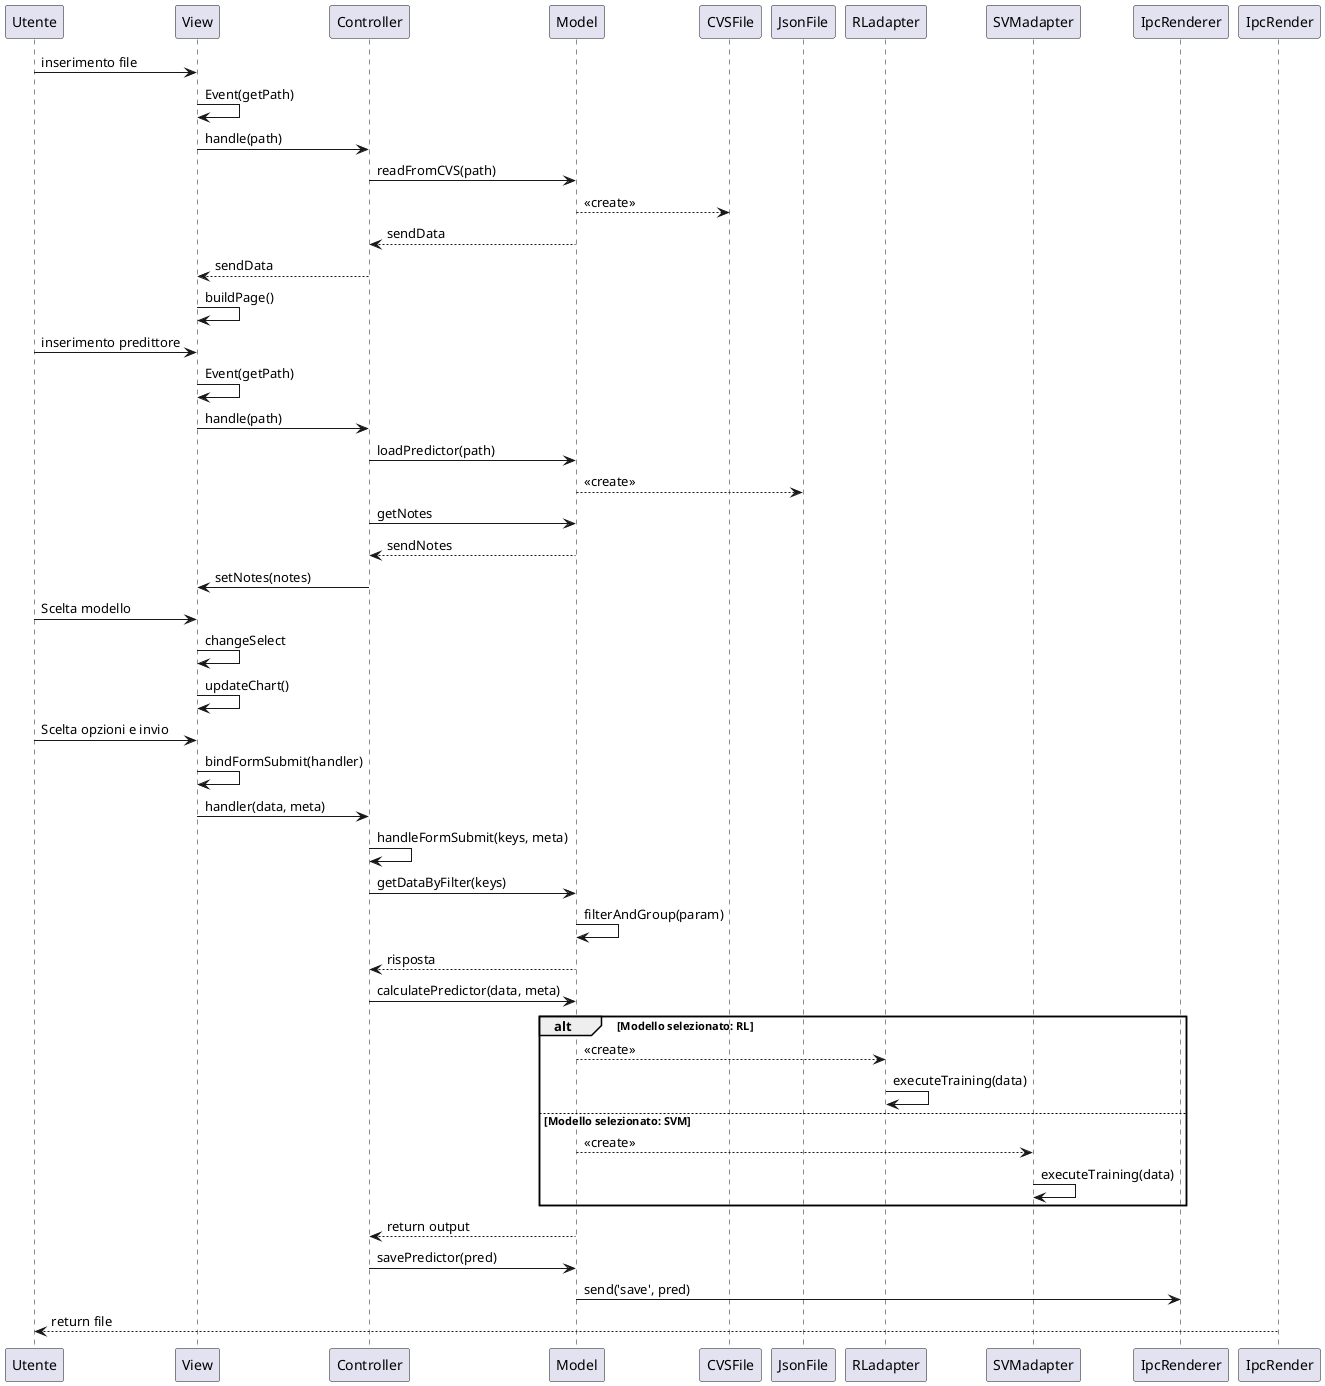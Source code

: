 @startuml
Utente -> View: inserimento file

View -> View: Event(getPath)
View -> Controller: handle(path)

Controller -> Model: readFromCVS(path)

Model --> CVSFile: <<create>>

Model --> Controller: sendData
Controller --> View: sendData

View -> View: buildPage()

Utente -> View: inserimento predittore

View -> View: Event(getPath)
View -> Controller: handle(path)

Controller -> Model: loadPredictor(path)

Model --> JsonFile: <<create>>

Controller -> Model: getNotes
Model --> Controller: sendNotes

Controller -> View: setNotes(notes)

Utente -> View: Scelta modello

View -> View: changeSelect
View -> View: updateChart()

Utente -> View: Scelta opzioni e invio

View -> View: bindFormSubmit(handler)
View -> Controller: handler(data, meta)

Controller -> Controller:handleFormSubmit(keys, meta)
Controller -> Model: getDataByFilter(keys)

Model -> Model: filterAndGroup(param)
Model --> Controller: risposta

Controller -> Model: calculatePredictor(data, meta)

alt Modello selezionato: RL
Model --> RLadapter: <<create>>
RLadapter -> RLadapter: executeTraining(data)

else Modello selezionato: SVM
Model --> SVMadapter: <<create>>
SVMadapter -> SVMadapter: executeTraining(data)
end


Model --> Controller: return output

Controller -> Model: savePredictor(pred)

Model -> IpcRenderer: send('save', pred)

IpcRender --> Utente: return file

@enduml